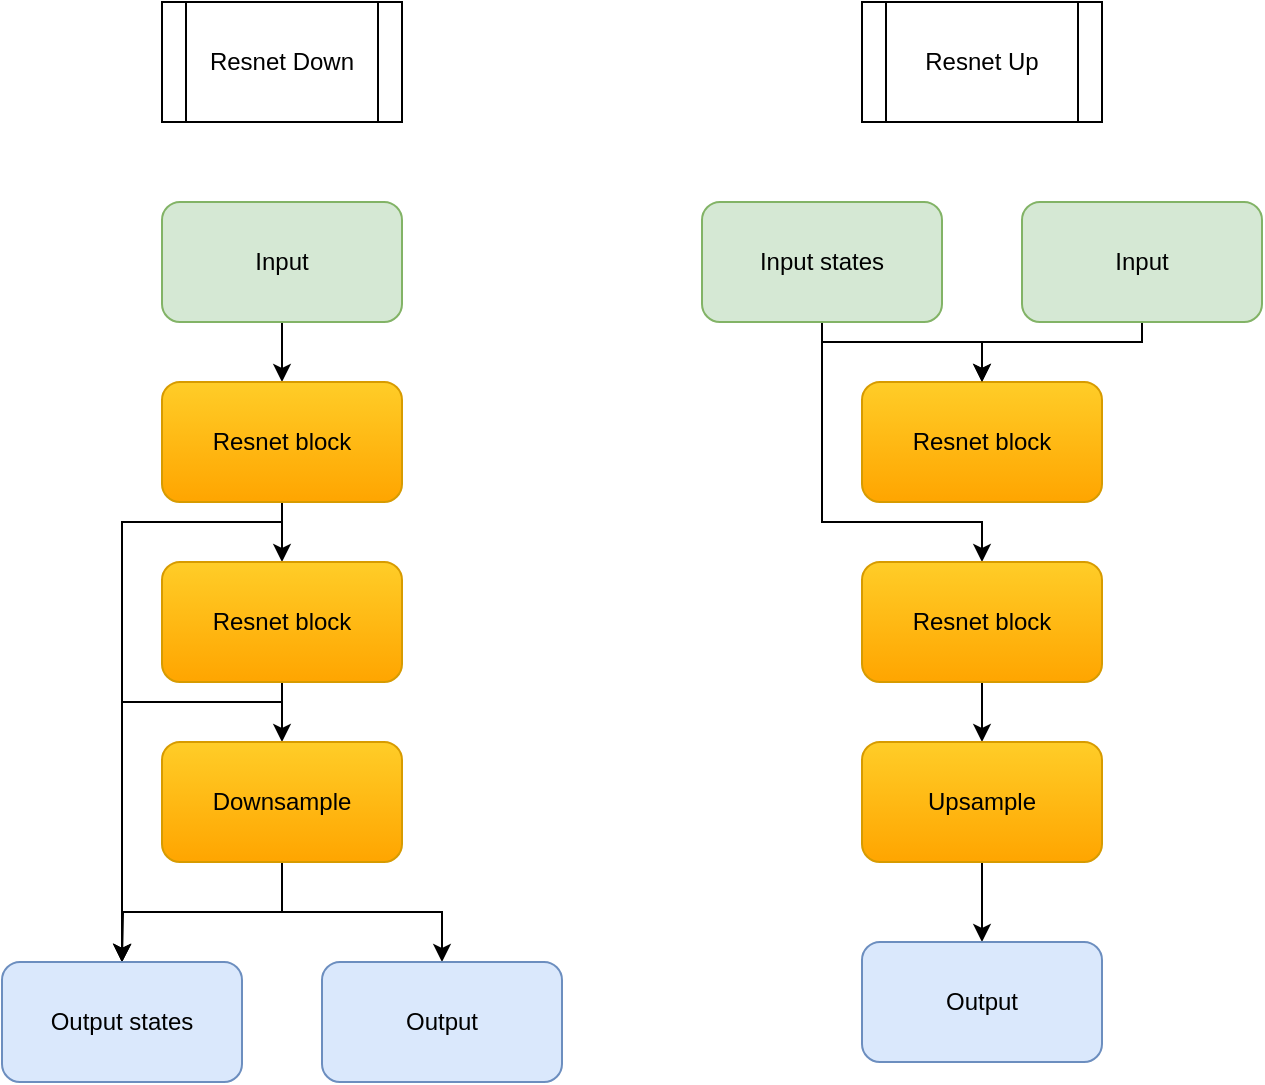 <mxfile version="21.6.9" type="device">
  <diagram name="Page-1" id="bKJ9M7TFCG-FmAOeaJfg">
    <mxGraphModel dx="782" dy="505" grid="1" gridSize="10" guides="1" tooltips="1" connect="1" arrows="1" fold="1" page="1" pageScale="1" pageWidth="850" pageHeight="1100" math="0" shadow="0">
      <root>
        <mxCell id="0" />
        <mxCell id="1" parent="0" />
        <mxCell id="PrT4Ly5hu28b8KY8F8GB-10" style="edgeStyle=orthogonalEdgeStyle;rounded=0;orthogonalLoop=1;jettySize=auto;html=1;exitX=0.5;exitY=1;exitDx=0;exitDy=0;entryX=0.5;entryY=0;entryDx=0;entryDy=0;" parent="1" source="PrT4Ly5hu28b8KY8F8GB-1" target="PrT4Ly5hu28b8KY8F8GB-7" edge="1">
          <mxGeometry relative="1" as="geometry" />
        </mxCell>
        <mxCell id="PrT4Ly5hu28b8KY8F8GB-1" value="Input" style="rounded=1;whiteSpace=wrap;html=1;fillColor=#d5e8d4;strokeColor=#82b366;" parent="1" vertex="1">
          <mxGeometry x="210" y="130" width="120" height="60" as="geometry" />
        </mxCell>
        <mxCell id="PrT4Ly5hu28b8KY8F8GB-3" value="Resnet Down" style="shape=process;whiteSpace=wrap;html=1;backgroundOutline=1;" parent="1" vertex="1">
          <mxGeometry x="210" y="30" width="120" height="60" as="geometry" />
        </mxCell>
        <mxCell id="PrT4Ly5hu28b8KY8F8GB-5" value="Resnet Up" style="shape=process;whiteSpace=wrap;html=1;backgroundOutline=1;" parent="1" vertex="1">
          <mxGeometry x="560" y="30" width="120" height="60" as="geometry" />
        </mxCell>
        <mxCell id="PrT4Ly5hu28b8KY8F8GB-31" style="edgeStyle=orthogonalEdgeStyle;rounded=0;orthogonalLoop=1;jettySize=auto;html=1;exitX=0.5;exitY=1;exitDx=0;exitDy=0;entryX=0.5;entryY=0;entryDx=0;entryDy=0;" parent="1" source="PrT4Ly5hu28b8KY8F8GB-6" target="PrT4Ly5hu28b8KY8F8GB-27" edge="1">
          <mxGeometry relative="1" as="geometry">
            <Array as="points">
              <mxPoint x="700" y="200" />
              <mxPoint x="620" y="200" />
            </Array>
          </mxGeometry>
        </mxCell>
        <mxCell id="PrT4Ly5hu28b8KY8F8GB-6" value="Input" style="rounded=1;whiteSpace=wrap;html=1;fillColor=#d5e8d4;strokeColor=#82b366;" parent="1" vertex="1">
          <mxGeometry x="640" y="130" width="120" height="60" as="geometry" />
        </mxCell>
        <mxCell id="PrT4Ly5hu28b8KY8F8GB-11" style="edgeStyle=orthogonalEdgeStyle;rounded=0;orthogonalLoop=1;jettySize=auto;html=1;exitX=0.5;exitY=1;exitDx=0;exitDy=0;entryX=0.5;entryY=0;entryDx=0;entryDy=0;" parent="1" source="PrT4Ly5hu28b8KY8F8GB-7" target="PrT4Ly5hu28b8KY8F8GB-8" edge="1">
          <mxGeometry relative="1" as="geometry" />
        </mxCell>
        <mxCell id="uvr8KIe6vEwjdS3AqEYP-1" style="edgeStyle=orthogonalEdgeStyle;rounded=0;orthogonalLoop=1;jettySize=auto;html=1;exitX=0.5;exitY=1;exitDx=0;exitDy=0;entryX=0.5;entryY=0;entryDx=0;entryDy=0;" edge="1" parent="1" source="PrT4Ly5hu28b8KY8F8GB-7" target="PrT4Ly5hu28b8KY8F8GB-14">
          <mxGeometry relative="1" as="geometry">
            <Array as="points">
              <mxPoint x="270" y="290" />
              <mxPoint x="190" y="290" />
            </Array>
          </mxGeometry>
        </mxCell>
        <mxCell id="PrT4Ly5hu28b8KY8F8GB-7" value="Resnet block" style="rounded=1;whiteSpace=wrap;html=1;fillColor=#ffcd28;strokeColor=#d79b00;gradientColor=#ffa500;" parent="1" vertex="1">
          <mxGeometry x="210" y="220" width="120" height="60" as="geometry" />
        </mxCell>
        <mxCell id="PrT4Ly5hu28b8KY8F8GB-12" style="edgeStyle=orthogonalEdgeStyle;rounded=0;orthogonalLoop=1;jettySize=auto;html=1;exitX=0.5;exitY=1;exitDx=0;exitDy=0;entryX=0.5;entryY=0;entryDx=0;entryDy=0;" parent="1" source="PrT4Ly5hu28b8KY8F8GB-8" target="PrT4Ly5hu28b8KY8F8GB-9" edge="1">
          <mxGeometry relative="1" as="geometry" />
        </mxCell>
        <mxCell id="PrT4Ly5hu28b8KY8F8GB-15" style="edgeStyle=orthogonalEdgeStyle;rounded=0;orthogonalLoop=1;jettySize=auto;html=1;exitX=0.5;exitY=1;exitDx=0;exitDy=0;entryX=0.5;entryY=0;entryDx=0;entryDy=0;" parent="1" source="PrT4Ly5hu28b8KY8F8GB-8" edge="1">
          <mxGeometry relative="1" as="geometry">
            <mxPoint x="190" y="510" as="targetPoint" />
            <Array as="points">
              <mxPoint x="270" y="380" />
              <mxPoint x="190" y="380" />
            </Array>
          </mxGeometry>
        </mxCell>
        <mxCell id="PrT4Ly5hu28b8KY8F8GB-8" value="Resnet block" style="rounded=1;whiteSpace=wrap;html=1;fillColor=#ffcd28;strokeColor=#d79b00;gradientColor=#ffa500;" parent="1" vertex="1">
          <mxGeometry x="210" y="310" width="120" height="60" as="geometry" />
        </mxCell>
        <mxCell id="PrT4Ly5hu28b8KY8F8GB-17" style="edgeStyle=orthogonalEdgeStyle;rounded=0;orthogonalLoop=1;jettySize=auto;html=1;exitX=0.5;exitY=1;exitDx=0;exitDy=0;entryX=0.5;entryY=0;entryDx=0;entryDy=0;" parent="1" source="PrT4Ly5hu28b8KY8F8GB-9" edge="1">
          <mxGeometry relative="1" as="geometry">
            <mxPoint x="190" y="510" as="targetPoint" />
          </mxGeometry>
        </mxCell>
        <mxCell id="PrT4Ly5hu28b8KY8F8GB-18" style="edgeStyle=orthogonalEdgeStyle;rounded=0;orthogonalLoop=1;jettySize=auto;html=1;exitX=0.5;exitY=1;exitDx=0;exitDy=0;entryX=0.5;entryY=0;entryDx=0;entryDy=0;" parent="1" source="PrT4Ly5hu28b8KY8F8GB-9" target="PrT4Ly5hu28b8KY8F8GB-13" edge="1">
          <mxGeometry relative="1" as="geometry" />
        </mxCell>
        <mxCell id="PrT4Ly5hu28b8KY8F8GB-9" value="Downsample" style="rounded=1;whiteSpace=wrap;html=1;fillColor=#ffcd28;strokeColor=#d79b00;gradientColor=#ffa500;" parent="1" vertex="1">
          <mxGeometry x="210" y="400" width="120" height="60" as="geometry" />
        </mxCell>
        <mxCell id="PrT4Ly5hu28b8KY8F8GB-13" value="Output" style="rounded=1;whiteSpace=wrap;html=1;fillColor=#dae8fc;strokeColor=#6c8ebf;" parent="1" vertex="1">
          <mxGeometry x="290" y="510" width="120" height="60" as="geometry" />
        </mxCell>
        <mxCell id="PrT4Ly5hu28b8KY8F8GB-14" value="Output states" style="rounded=1;whiteSpace=wrap;html=1;fillColor=#dae8fc;strokeColor=#6c8ebf;" parent="1" vertex="1">
          <mxGeometry x="130" y="510" width="120" height="60" as="geometry" />
        </mxCell>
        <mxCell id="PrT4Ly5hu28b8KY8F8GB-27" value="Resnet block" style="rounded=1;whiteSpace=wrap;html=1;fillColor=#ffcd28;strokeColor=#d79b00;gradientColor=#ffa500;" parent="1" vertex="1">
          <mxGeometry x="560" y="220" width="120" height="60" as="geometry" />
        </mxCell>
        <mxCell id="PrT4Ly5hu28b8KY8F8GB-30" style="edgeStyle=orthogonalEdgeStyle;rounded=0;orthogonalLoop=1;jettySize=auto;html=1;exitX=0.5;exitY=1;exitDx=0;exitDy=0;entryX=0.5;entryY=0;entryDx=0;entryDy=0;" parent="1" source="PrT4Ly5hu28b8KY8F8GB-28" target="PrT4Ly5hu28b8KY8F8GB-27" edge="1">
          <mxGeometry relative="1" as="geometry">
            <Array as="points">
              <mxPoint x="540" y="200" />
              <mxPoint x="620" y="200" />
            </Array>
          </mxGeometry>
        </mxCell>
        <mxCell id="PrT4Ly5hu28b8KY8F8GB-32" style="edgeStyle=orthogonalEdgeStyle;rounded=0;orthogonalLoop=1;jettySize=auto;html=1;exitX=0.5;exitY=1;exitDx=0;exitDy=0;entryX=0.5;entryY=0;entryDx=0;entryDy=0;" parent="1" source="PrT4Ly5hu28b8KY8F8GB-28" target="PrT4Ly5hu28b8KY8F8GB-29" edge="1">
          <mxGeometry relative="1" as="geometry">
            <Array as="points">
              <mxPoint x="540" y="290" />
              <mxPoint x="620" y="290" />
            </Array>
          </mxGeometry>
        </mxCell>
        <mxCell id="PrT4Ly5hu28b8KY8F8GB-28" value="Input states" style="rounded=1;whiteSpace=wrap;html=1;fillColor=#d5e8d4;strokeColor=#82b366;" parent="1" vertex="1">
          <mxGeometry x="480" y="130" width="120" height="60" as="geometry" />
        </mxCell>
        <mxCell id="PrT4Ly5hu28b8KY8F8GB-34" style="edgeStyle=orthogonalEdgeStyle;rounded=0;orthogonalLoop=1;jettySize=auto;html=1;exitX=0.5;exitY=1;exitDx=0;exitDy=0;entryX=0.5;entryY=0;entryDx=0;entryDy=0;" parent="1" source="PrT4Ly5hu28b8KY8F8GB-29" target="PrT4Ly5hu28b8KY8F8GB-33" edge="1">
          <mxGeometry relative="1" as="geometry" />
        </mxCell>
        <mxCell id="PrT4Ly5hu28b8KY8F8GB-29" value="Resnet block" style="rounded=1;whiteSpace=wrap;html=1;fillColor=#ffcd28;strokeColor=#d79b00;gradientColor=#ffa500;" parent="1" vertex="1">
          <mxGeometry x="560" y="310" width="120" height="60" as="geometry" />
        </mxCell>
        <mxCell id="PrT4Ly5hu28b8KY8F8GB-36" style="edgeStyle=orthogonalEdgeStyle;rounded=0;orthogonalLoop=1;jettySize=auto;html=1;exitX=0.5;exitY=1;exitDx=0;exitDy=0;entryX=0.5;entryY=0;entryDx=0;entryDy=0;" parent="1" source="PrT4Ly5hu28b8KY8F8GB-33" target="PrT4Ly5hu28b8KY8F8GB-35" edge="1">
          <mxGeometry relative="1" as="geometry" />
        </mxCell>
        <mxCell id="PrT4Ly5hu28b8KY8F8GB-33" value="Upsample" style="rounded=1;whiteSpace=wrap;html=1;fillColor=#ffcd28;strokeColor=#d79b00;gradientColor=#ffa500;" parent="1" vertex="1">
          <mxGeometry x="560" y="400" width="120" height="60" as="geometry" />
        </mxCell>
        <mxCell id="PrT4Ly5hu28b8KY8F8GB-35" value="Output" style="rounded=1;whiteSpace=wrap;html=1;fillColor=#dae8fc;strokeColor=#6c8ebf;" parent="1" vertex="1">
          <mxGeometry x="560" y="500" width="120" height="60" as="geometry" />
        </mxCell>
      </root>
    </mxGraphModel>
  </diagram>
</mxfile>

